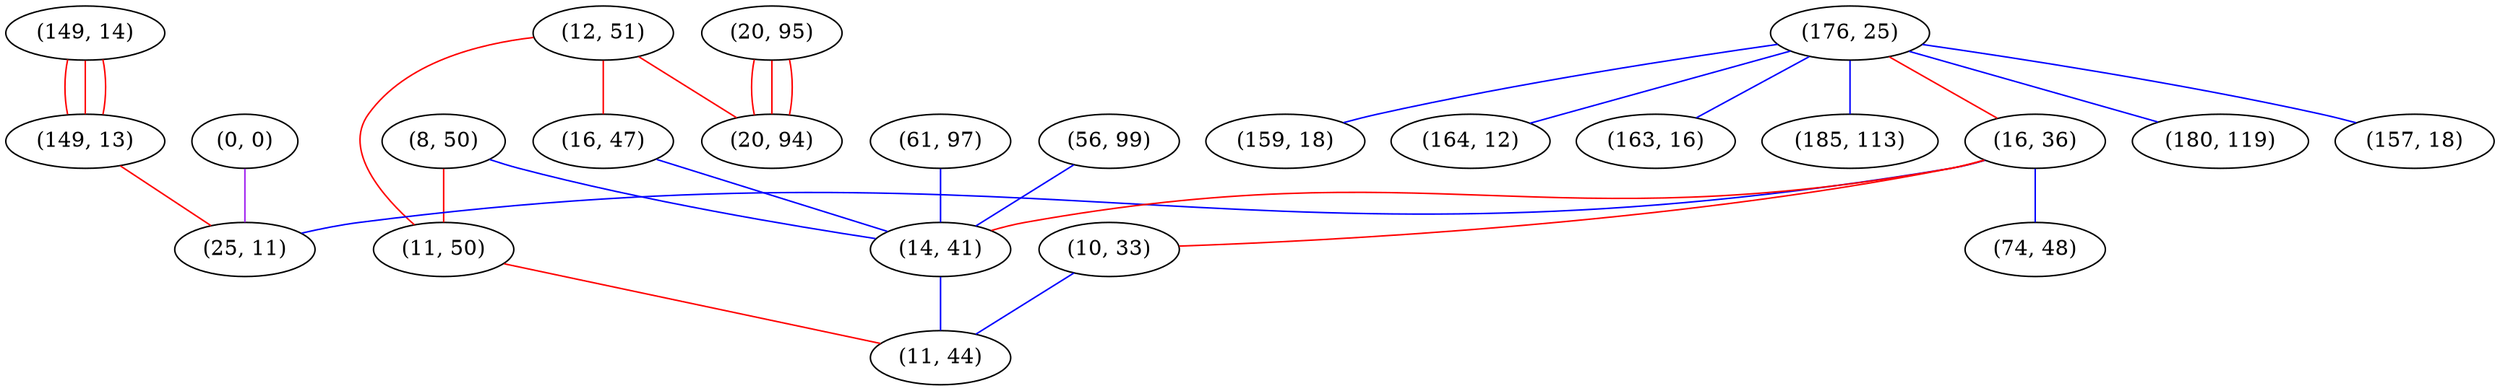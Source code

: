 graph "" {
"(149, 14)";
"(20, 95)";
"(12, 51)";
"(176, 25)";
"(0, 0)";
"(8, 50)";
"(16, 47)";
"(149, 13)";
"(180, 119)";
"(157, 18)";
"(159, 18)";
"(16, 36)";
"(164, 12)";
"(25, 11)";
"(74, 48)";
"(163, 16)";
"(11, 50)";
"(185, 113)";
"(20, 94)";
"(61, 97)";
"(56, 99)";
"(10, 33)";
"(14, 41)";
"(11, 44)";
"(149, 14)" -- "(149, 13)"  [color=red, key=0, weight=1];
"(149, 14)" -- "(149, 13)"  [color=red, key=1, weight=1];
"(149, 14)" -- "(149, 13)"  [color=red, key=2, weight=1];
"(20, 95)" -- "(20, 94)"  [color=red, key=0, weight=1];
"(20, 95)" -- "(20, 94)"  [color=red, key=1, weight=1];
"(20, 95)" -- "(20, 94)"  [color=red, key=2, weight=1];
"(12, 51)" -- "(11, 50)"  [color=red, key=0, weight=1];
"(12, 51)" -- "(20, 94)"  [color=red, key=0, weight=1];
"(12, 51)" -- "(16, 47)"  [color=red, key=0, weight=1];
"(176, 25)" -- "(180, 119)"  [color=blue, key=0, weight=3];
"(176, 25)" -- "(157, 18)"  [color=blue, key=0, weight=3];
"(176, 25)" -- "(185, 113)"  [color=blue, key=0, weight=3];
"(176, 25)" -- "(159, 18)"  [color=blue, key=0, weight=3];
"(176, 25)" -- "(16, 36)"  [color=red, key=0, weight=1];
"(176, 25)" -- "(164, 12)"  [color=blue, key=0, weight=3];
"(176, 25)" -- "(163, 16)"  [color=blue, key=0, weight=3];
"(0, 0)" -- "(25, 11)"  [color=purple, key=0, weight=4];
"(8, 50)" -- "(11, 50)"  [color=red, key=0, weight=1];
"(8, 50)" -- "(14, 41)"  [color=blue, key=0, weight=3];
"(16, 47)" -- "(14, 41)"  [color=blue, key=0, weight=3];
"(149, 13)" -- "(25, 11)"  [color=red, key=0, weight=1];
"(16, 36)" -- "(74, 48)"  [color=blue, key=0, weight=3];
"(16, 36)" -- "(14, 41)"  [color=red, key=0, weight=1];
"(16, 36)" -- "(25, 11)"  [color=blue, key=0, weight=3];
"(16, 36)" -- "(10, 33)"  [color=red, key=0, weight=1];
"(11, 50)" -- "(11, 44)"  [color=red, key=0, weight=1];
"(61, 97)" -- "(14, 41)"  [color=blue, key=0, weight=3];
"(56, 99)" -- "(14, 41)"  [color=blue, key=0, weight=3];
"(10, 33)" -- "(11, 44)"  [color=blue, key=0, weight=3];
"(14, 41)" -- "(11, 44)"  [color=blue, key=0, weight=3];
}
